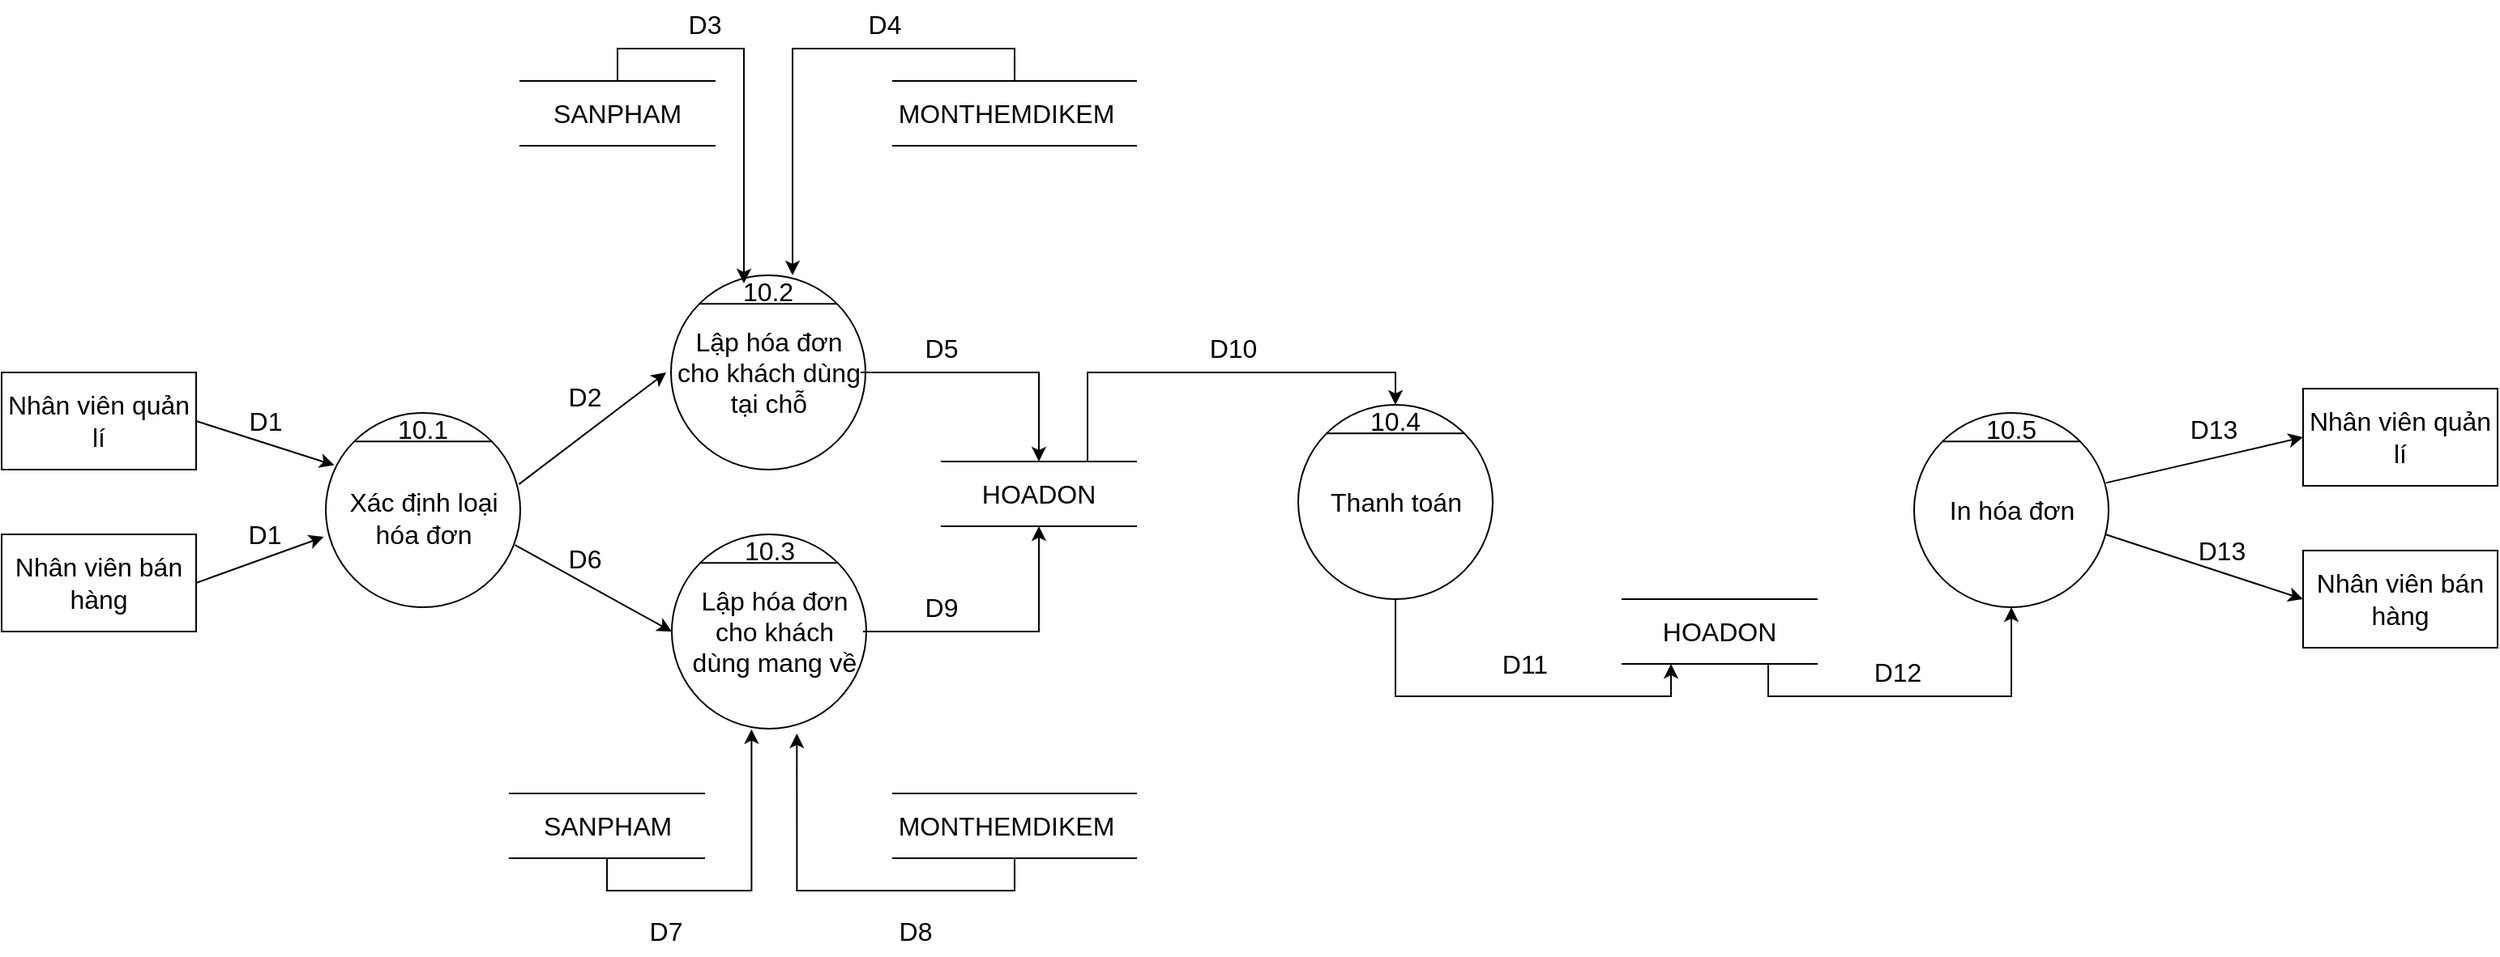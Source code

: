 <mxfile version="16.4.11" type="device"><diagram id="Yk_KxVRFwbblZtREk-jD" name="Page-1"><mxGraphModel dx="2580" dy="1068" grid="1" gridSize="10" guides="1" tooltips="1" connect="1" arrows="1" fold="1" page="1" pageScale="1" pageWidth="850" pageHeight="1100" math="0" shadow="0"><root><mxCell id="0"/><mxCell id="1" parent="0"/><mxCell id="ht0pQ-nkpj8eWu2V-BpC-6" value="" style="ellipse;whiteSpace=wrap;html=1;aspect=fixed;fontSize=16;" parent="1" vertex="1"><mxGeometry x="293" y="200" width="120" height="120" as="geometry"/></mxCell><mxCell id="ht0pQ-nkpj8eWu2V-BpC-7" value="" style="endArrow=none;html=1;rounded=0;exitX=0;exitY=0;exitDx=0;exitDy=0;entryX=1;entryY=0;entryDx=0;entryDy=0;fontSize=16;" parent="1" source="ht0pQ-nkpj8eWu2V-BpC-6" target="ht0pQ-nkpj8eWu2V-BpC-6" edge="1"><mxGeometry width="50" height="50" relative="1" as="geometry"><mxPoint x="633" y="755" as="sourcePoint"/><mxPoint x="683" y="705" as="targetPoint"/></mxGeometry></mxCell><mxCell id="ht0pQ-nkpj8eWu2V-BpC-8" value="Lập hóa đơn cho khách dùng tại chỗ" style="text;html=1;strokeColor=none;fillColor=none;align=center;verticalAlign=middle;whiteSpace=wrap;rounded=0;fontSize=16;" parent="1" vertex="1"><mxGeometry x="296" y="245" width="115" height="30" as="geometry"/></mxCell><mxCell id="ht0pQ-nkpj8eWu2V-BpC-9" value="10.2" style="text;html=1;strokeColor=none;fillColor=none;align=center;verticalAlign=middle;whiteSpace=wrap;rounded=0;fontSize=16;" parent="1" vertex="1"><mxGeometry x="338" y="200" width="30" height="20" as="geometry"/></mxCell><mxCell id="ht0pQ-nkpj8eWu2V-BpC-10" value="" style="ellipse;whiteSpace=wrap;html=1;aspect=fixed;fontSize=16;" parent="1" vertex="1"><mxGeometry x="293.5" y="360" width="120" height="120" as="geometry"/></mxCell><mxCell id="ht0pQ-nkpj8eWu2V-BpC-11" value="" style="endArrow=none;html=1;rounded=0;exitX=0;exitY=0;exitDx=0;exitDy=0;entryX=1;entryY=0;entryDx=0;entryDy=0;fontSize=16;" parent="1" source="ht0pQ-nkpj8eWu2V-BpC-10" target="ht0pQ-nkpj8eWu2V-BpC-10" edge="1"><mxGeometry width="50" height="50" relative="1" as="geometry"><mxPoint x="633.5" y="915" as="sourcePoint"/><mxPoint x="683.5" y="865" as="targetPoint"/></mxGeometry></mxCell><mxCell id="ht0pQ-nkpj8eWu2V-BpC-12" value="Lập hóa đơn cho khách dùng mang về" style="text;html=1;strokeColor=none;fillColor=none;align=center;verticalAlign=middle;whiteSpace=wrap;rounded=0;fontSize=16;" parent="1" vertex="1"><mxGeometry x="301.5" y="405" width="110" height="30" as="geometry"/></mxCell><mxCell id="ht0pQ-nkpj8eWu2V-BpC-13" value="10.3" style="text;html=1;strokeColor=none;fillColor=none;align=center;verticalAlign=middle;whiteSpace=wrap;rounded=0;fontSize=16;" parent="1" vertex="1"><mxGeometry x="338.5" y="360" width="30" height="20" as="geometry"/></mxCell><mxCell id="ht0pQ-nkpj8eWu2V-BpC-18" value="Nhân viên bán hàng" style="rounded=0;whiteSpace=wrap;html=1;fontSize=16;" parent="1" vertex="1"><mxGeometry x="-120" y="360" width="120" height="60" as="geometry"/></mxCell><mxCell id="ht0pQ-nkpj8eWu2V-BpC-19" value="Nhân viên quản lí" style="rounded=0;whiteSpace=wrap;html=1;fontSize=16;" parent="1" vertex="1"><mxGeometry x="-120" y="260" width="120" height="60" as="geometry"/></mxCell><mxCell id="rhgV7mLlFwN74o979_s8-10" value="" style="shape=partialRectangle;whiteSpace=wrap;html=1;left=0;right=0;fillColor=none;fontSize=16;" parent="1" vertex="1"><mxGeometry x="460" y="315" width="120" height="40" as="geometry"/></mxCell><mxCell id="rhgV7mLlFwN74o979_s8-11" value="HOADON" style="text;html=1;strokeColor=none;fillColor=none;align=center;verticalAlign=middle;whiteSpace=wrap;rounded=0;fontSize=16;" parent="1" vertex="1"><mxGeometry x="490" y="325" width="60" height="20" as="geometry"/></mxCell><mxCell id="TjxwqnqVePLjlhVYeANA-1" value="" style="edgeStyle=segmentEdgeStyle;endArrow=classic;html=1;rounded=0;fontSize=16;entryX=0.5;entryY=0;entryDx=0;entryDy=0;" edge="1" parent="1" target="rhgV7mLlFwN74o979_s8-10"><mxGeometry width="50" height="50" relative="1" as="geometry"><mxPoint x="410" y="260" as="sourcePoint"/><mxPoint x="450" y="470" as="targetPoint"/></mxGeometry></mxCell><mxCell id="TjxwqnqVePLjlhVYeANA-2" value="" style="ellipse;whiteSpace=wrap;html=1;aspect=fixed;fontSize=16;" vertex="1" parent="1"><mxGeometry x="80" y="285" width="120" height="120" as="geometry"/></mxCell><mxCell id="TjxwqnqVePLjlhVYeANA-3" value="" style="endArrow=none;html=1;rounded=0;exitX=0;exitY=0;exitDx=0;exitDy=0;entryX=1;entryY=0;entryDx=0;entryDy=0;fontSize=16;" edge="1" parent="1" source="TjxwqnqVePLjlhVYeANA-2" target="TjxwqnqVePLjlhVYeANA-2"><mxGeometry width="50" height="50" relative="1" as="geometry"><mxPoint x="420" y="840" as="sourcePoint"/><mxPoint x="470" y="790" as="targetPoint"/></mxGeometry></mxCell><mxCell id="TjxwqnqVePLjlhVYeANA-4" value="Xác định loại hóa đơn" style="text;html=1;strokeColor=none;fillColor=none;align=center;verticalAlign=middle;whiteSpace=wrap;rounded=0;fontSize=16;" vertex="1" parent="1"><mxGeometry x="86.5" y="335" width="107" height="30" as="geometry"/></mxCell><mxCell id="TjxwqnqVePLjlhVYeANA-5" value="10.1" style="text;html=1;strokeColor=none;fillColor=none;align=center;verticalAlign=middle;whiteSpace=wrap;rounded=0;fontSize=16;" vertex="1" parent="1"><mxGeometry x="125" y="285" width="30" height="20" as="geometry"/></mxCell><mxCell id="TjxwqnqVePLjlhVYeANA-6" value="" style="endArrow=classic;html=1;rounded=0;fontSize=16;exitX=1;exitY=0.5;exitDx=0;exitDy=0;entryX=0.044;entryY=0.269;entryDx=0;entryDy=0;entryPerimeter=0;" edge="1" parent="1" source="ht0pQ-nkpj8eWu2V-BpC-19" target="TjxwqnqVePLjlhVYeANA-2"><mxGeometry width="50" height="50" relative="1" as="geometry"><mxPoint x="100" y="420" as="sourcePoint"/><mxPoint x="150" y="370" as="targetPoint"/></mxGeometry></mxCell><mxCell id="TjxwqnqVePLjlhVYeANA-7" value="" style="endArrow=classic;html=1;rounded=0;fontSize=16;entryX=-0.011;entryY=0.638;entryDx=0;entryDy=0;entryPerimeter=0;" edge="1" parent="1" target="TjxwqnqVePLjlhVYeANA-2"><mxGeometry width="50" height="50" relative="1" as="geometry"><mxPoint y="390" as="sourcePoint"/><mxPoint x="150" y="370" as="targetPoint"/></mxGeometry></mxCell><mxCell id="TjxwqnqVePLjlhVYeANA-8" value="" style="endArrow=classic;html=1;rounded=0;fontSize=16;exitX=0.993;exitY=0.367;exitDx=0;exitDy=0;exitPerimeter=0;" edge="1" parent="1" source="TjxwqnqVePLjlhVYeANA-2"><mxGeometry width="50" height="50" relative="1" as="geometry"><mxPoint x="270" y="320" as="sourcePoint"/><mxPoint x="290" y="260" as="targetPoint"/></mxGeometry></mxCell><mxCell id="TjxwqnqVePLjlhVYeANA-9" value="" style="endArrow=classic;html=1;rounded=0;fontSize=16;exitX=0.973;exitY=0.68;exitDx=0;exitDy=0;exitPerimeter=0;entryX=0;entryY=0.5;entryDx=0;entryDy=0;" edge="1" parent="1" source="TjxwqnqVePLjlhVYeANA-2" target="ht0pQ-nkpj8eWu2V-BpC-10"><mxGeometry width="50" height="50" relative="1" as="geometry"><mxPoint x="249.16" y="334.04" as="sourcePoint"/><mxPoint x="290" y="440" as="targetPoint"/></mxGeometry></mxCell><mxCell id="TjxwqnqVePLjlhVYeANA-10" value="" style="edgeStyle=segmentEdgeStyle;endArrow=classic;html=1;rounded=0;fontSize=16;entryX=0.5;entryY=1;entryDx=0;entryDy=0;exitX=1;exitY=0.5;exitDx=0;exitDy=0;" edge="1" parent="1" source="ht0pQ-nkpj8eWu2V-BpC-12" target="rhgV7mLlFwN74o979_s8-10"><mxGeometry width="50" height="50" relative="1" as="geometry"><mxPoint x="290" y="400" as="sourcePoint"/><mxPoint x="340" y="350" as="targetPoint"/></mxGeometry></mxCell><mxCell id="TjxwqnqVePLjlhVYeANA-12" value="" style="ellipse;whiteSpace=wrap;html=1;aspect=fixed;fontSize=16;" vertex="1" parent="1"><mxGeometry x="680" y="280" width="120" height="120" as="geometry"/></mxCell><mxCell id="TjxwqnqVePLjlhVYeANA-13" value="" style="endArrow=none;html=1;rounded=0;exitX=0;exitY=0;exitDx=0;exitDy=0;entryX=1;entryY=0;entryDx=0;entryDy=0;fontSize=16;" edge="1" parent="1" source="TjxwqnqVePLjlhVYeANA-12" target="TjxwqnqVePLjlhVYeANA-12"><mxGeometry width="50" height="50" relative="1" as="geometry"><mxPoint x="1020" y="835" as="sourcePoint"/><mxPoint x="1070" y="785" as="targetPoint"/></mxGeometry></mxCell><mxCell id="TjxwqnqVePLjlhVYeANA-14" value="Thanh toán" style="text;html=1;strokeColor=none;fillColor=none;align=center;verticalAlign=middle;whiteSpace=wrap;rounded=0;fontSize=16;" vertex="1" parent="1"><mxGeometry x="683" y="325" width="115" height="30" as="geometry"/></mxCell><mxCell id="TjxwqnqVePLjlhVYeANA-15" value="10.4" style="text;html=1;strokeColor=none;fillColor=none;align=center;verticalAlign=middle;whiteSpace=wrap;rounded=0;fontSize=16;" vertex="1" parent="1"><mxGeometry x="725" y="280" width="30" height="20" as="geometry"/></mxCell><mxCell id="TjxwqnqVePLjlhVYeANA-17" value="" style="ellipse;whiteSpace=wrap;html=1;aspect=fixed;fontSize=16;" vertex="1" parent="1"><mxGeometry x="1060" y="285" width="120" height="120" as="geometry"/></mxCell><mxCell id="TjxwqnqVePLjlhVYeANA-18" value="" style="endArrow=none;html=1;rounded=0;exitX=0;exitY=0;exitDx=0;exitDy=0;entryX=1;entryY=0;entryDx=0;entryDy=0;fontSize=16;" edge="1" parent="1" source="TjxwqnqVePLjlhVYeANA-17" target="TjxwqnqVePLjlhVYeANA-17"><mxGeometry width="50" height="50" relative="1" as="geometry"><mxPoint x="1400" y="840" as="sourcePoint"/><mxPoint x="1450" y="790" as="targetPoint"/></mxGeometry></mxCell><mxCell id="TjxwqnqVePLjlhVYeANA-19" value="In hóa đơn" style="text;html=1;strokeColor=none;fillColor=none;align=center;verticalAlign=middle;whiteSpace=wrap;rounded=0;fontSize=16;" vertex="1" parent="1"><mxGeometry x="1063" y="330" width="115" height="30" as="geometry"/></mxCell><mxCell id="TjxwqnqVePLjlhVYeANA-20" value="10.5" style="text;html=1;strokeColor=none;fillColor=none;align=center;verticalAlign=middle;whiteSpace=wrap;rounded=0;fontSize=16;" vertex="1" parent="1"><mxGeometry x="1105" y="285" width="30" height="20" as="geometry"/></mxCell><mxCell id="TjxwqnqVePLjlhVYeANA-21" value="" style="shape=partialRectangle;whiteSpace=wrap;html=1;left=0;right=0;fillColor=none;fontSize=16;" vertex="1" parent="1"><mxGeometry x="880" y="400" width="120" height="40" as="geometry"/></mxCell><mxCell id="TjxwqnqVePLjlhVYeANA-22" value="HOADON" style="text;html=1;strokeColor=none;fillColor=none;align=center;verticalAlign=middle;whiteSpace=wrap;rounded=0;fontSize=16;" vertex="1" parent="1"><mxGeometry x="910" y="410" width="60" height="20" as="geometry"/></mxCell><mxCell id="TjxwqnqVePLjlhVYeANA-23" value="" style="edgeStyle=segmentEdgeStyle;endArrow=classic;html=1;rounded=0;fontSize=16;exitX=0.75;exitY=0;exitDx=0;exitDy=0;" edge="1" parent="1" source="rhgV7mLlFwN74o979_s8-10" target="TjxwqnqVePLjlhVYeANA-12"><mxGeometry width="50" height="50" relative="1" as="geometry"><mxPoint x="643" y="320" as="sourcePoint"/><mxPoint x="750" y="360" as="targetPoint"/><Array as="points"><mxPoint x="550" y="260"/><mxPoint x="740" y="260"/></Array></mxGeometry></mxCell><mxCell id="TjxwqnqVePLjlhVYeANA-28" value="Nhân viên bán hàng" style="rounded=0;whiteSpace=wrap;html=1;fontSize=16;" vertex="1" parent="1"><mxGeometry x="1300" y="370" width="120" height="60" as="geometry"/></mxCell><mxCell id="TjxwqnqVePLjlhVYeANA-29" value="Nhân viên quản lí" style="rounded=0;whiteSpace=wrap;html=1;fontSize=16;" vertex="1" parent="1"><mxGeometry x="1300" y="270" width="120" height="60" as="geometry"/></mxCell><mxCell id="TjxwqnqVePLjlhVYeANA-30" value="" style="endArrow=classic;html=1;rounded=0;fontSize=16;entryX=0;entryY=0.5;entryDx=0;entryDy=0;exitX=0.987;exitY=0.36;exitDx=0;exitDy=0;exitPerimeter=0;" edge="1" parent="1" source="TjxwqnqVePLjlhVYeANA-17" target="TjxwqnqVePLjlhVYeANA-29"><mxGeometry width="50" height="50" relative="1" as="geometry"><mxPoint x="1140" y="375" as="sourcePoint"/><mxPoint x="1190" y="325" as="targetPoint"/></mxGeometry></mxCell><mxCell id="TjxwqnqVePLjlhVYeANA-31" value="" style="endArrow=classic;html=1;rounded=0;fontSize=16;entryX=0;entryY=0.5;entryDx=0;entryDy=0;exitX=1;exitY=1;exitDx=0;exitDy=0;" edge="1" parent="1" source="TjxwqnqVePLjlhVYeANA-19" target="TjxwqnqVePLjlhVYeANA-28"><mxGeometry width="50" height="50" relative="1" as="geometry"><mxPoint x="1180" y="345" as="sourcePoint"/><mxPoint x="1310" y="310" as="targetPoint"/></mxGeometry></mxCell><mxCell id="TjxwqnqVePLjlhVYeANA-32" value="D1" style="text;html=1;strokeColor=none;fillColor=none;align=center;verticalAlign=middle;whiteSpace=wrap;rounded=0;fontSize=16;" vertex="1" parent="1"><mxGeometry x="12.5" y="275" width="60" height="30" as="geometry"/></mxCell><mxCell id="TjxwqnqVePLjlhVYeANA-33" value="D1" style="text;html=1;strokeColor=none;fillColor=none;align=center;verticalAlign=middle;whiteSpace=wrap;rounded=0;fontSize=16;" vertex="1" parent="1"><mxGeometry x="20" y="350" width="45" height="20" as="geometry"/></mxCell><mxCell id="TjxwqnqVePLjlhVYeANA-34" value="D2" style="text;html=1;strokeColor=none;fillColor=none;align=center;verticalAlign=middle;whiteSpace=wrap;rounded=0;fontSize=16;" vertex="1" parent="1"><mxGeometry x="210" y="260" width="60" height="30" as="geometry"/></mxCell><mxCell id="TjxwqnqVePLjlhVYeANA-35" value="D3" style="text;html=1;strokeColor=none;fillColor=none;align=center;verticalAlign=middle;whiteSpace=wrap;rounded=0;fontSize=16;" vertex="1" parent="1"><mxGeometry x="283.5" y="30" width="60" height="30" as="geometry"/></mxCell><mxCell id="TjxwqnqVePLjlhVYeANA-36" value="D6" style="text;html=1;strokeColor=none;fillColor=none;align=center;verticalAlign=middle;whiteSpace=wrap;rounded=0;fontSize=16;" vertex="1" parent="1"><mxGeometry x="210" y="360" width="60" height="30" as="geometry"/></mxCell><mxCell id="TjxwqnqVePLjlhVYeANA-37" value="D7" style="text;html=1;strokeColor=none;fillColor=none;align=center;verticalAlign=middle;whiteSpace=wrap;rounded=0;fontSize=16;" vertex="1" parent="1"><mxGeometry x="260" y="590" width="60" height="30" as="geometry"/></mxCell><mxCell id="TjxwqnqVePLjlhVYeANA-38" value="D10" style="text;html=1;strokeColor=none;fillColor=none;align=center;verticalAlign=middle;whiteSpace=wrap;rounded=0;fontSize=16;" vertex="1" parent="1"><mxGeometry x="610" y="230" width="60" height="30" as="geometry"/></mxCell><mxCell id="TjxwqnqVePLjlhVYeANA-39" value="D11" style="text;html=1;strokeColor=none;fillColor=none;align=center;verticalAlign=middle;whiteSpace=wrap;rounded=0;fontSize=16;" vertex="1" parent="1"><mxGeometry x="790" y="425" width="60" height="30" as="geometry"/></mxCell><mxCell id="TjxwqnqVePLjlhVYeANA-40" value="D12" style="text;html=1;strokeColor=none;fillColor=none;align=center;verticalAlign=middle;whiteSpace=wrap;rounded=0;fontSize=16;" vertex="1" parent="1"><mxGeometry x="1020" y="430" width="60" height="30" as="geometry"/></mxCell><mxCell id="TjxwqnqVePLjlhVYeANA-41" value="D13" style="text;html=1;strokeColor=none;fillColor=none;align=center;verticalAlign=middle;whiteSpace=wrap;rounded=0;fontSize=16;" vertex="1" parent="1"><mxGeometry x="1215" y="280" width="60" height="30" as="geometry"/></mxCell><mxCell id="TjxwqnqVePLjlhVYeANA-42" value="D13" style="text;html=1;strokeColor=none;fillColor=none;align=center;verticalAlign=middle;whiteSpace=wrap;rounded=0;fontSize=16;" vertex="1" parent="1"><mxGeometry x="1220" y="355" width="60" height="30" as="geometry"/></mxCell><mxCell id="TjxwqnqVePLjlhVYeANA-58" value="" style="edgeStyle=segmentEdgeStyle;endArrow=classic;html=1;rounded=0;fontSize=16;exitX=0.5;exitY=1;exitDx=0;exitDy=0;entryX=0.25;entryY=1;entryDx=0;entryDy=0;" edge="1" parent="1" source="TjxwqnqVePLjlhVYeANA-12" target="TjxwqnqVePLjlhVYeANA-21"><mxGeometry width="50" height="50" relative="1" as="geometry"><mxPoint x="730" y="420" as="sourcePoint"/><mxPoint x="780" y="370" as="targetPoint"/><Array as="points"><mxPoint x="740" y="460"/><mxPoint x="910" y="460"/></Array></mxGeometry></mxCell><mxCell id="TjxwqnqVePLjlhVYeANA-59" value="" style="edgeStyle=segmentEdgeStyle;endArrow=classic;html=1;rounded=0;fontSize=16;exitX=0.75;exitY=1;exitDx=0;exitDy=0;entryX=0.5;entryY=1;entryDx=0;entryDy=0;" edge="1" parent="1" source="TjxwqnqVePLjlhVYeANA-21" target="TjxwqnqVePLjlhVYeANA-17"><mxGeometry width="50" height="50" relative="1" as="geometry"><mxPoint x="960" y="470" as="sourcePoint"/><mxPoint x="1010" y="420" as="targetPoint"/><Array as="points"><mxPoint x="970" y="460"/><mxPoint x="1120" y="460"/></Array></mxGeometry></mxCell><mxCell id="TjxwqnqVePLjlhVYeANA-69" value="" style="shape=partialRectangle;whiteSpace=wrap;html=1;left=0;right=0;fillColor=none;fontSize=16;" vertex="1" parent="1"><mxGeometry x="200" y="80" width="120" height="40" as="geometry"/></mxCell><mxCell id="TjxwqnqVePLjlhVYeANA-70" value="SANPHAM" style="text;html=1;strokeColor=none;fillColor=none;align=center;verticalAlign=middle;whiteSpace=wrap;rounded=0;fontSize=16;" vertex="1" parent="1"><mxGeometry x="230" y="90" width="60" height="20" as="geometry"/></mxCell><mxCell id="TjxwqnqVePLjlhVYeANA-71" value="" style="shape=partialRectangle;whiteSpace=wrap;html=1;left=0;right=0;fillColor=none;fontSize=16;" vertex="1" parent="1"><mxGeometry x="193.5" y="520" width="120" height="40" as="geometry"/></mxCell><mxCell id="TjxwqnqVePLjlhVYeANA-72" value="SANPHAM" style="text;html=1;strokeColor=none;fillColor=none;align=center;verticalAlign=middle;whiteSpace=wrap;rounded=0;fontSize=16;" vertex="1" parent="1"><mxGeometry x="223.5" y="530" width="60" height="20" as="geometry"/></mxCell><mxCell id="TjxwqnqVePLjlhVYeANA-73" value="" style="edgeStyle=segmentEdgeStyle;endArrow=classic;html=1;rounded=0;fontSize=16;exitX=0.5;exitY=0;exitDx=0;exitDy=0;entryX=0;entryY=0.25;entryDx=0;entryDy=0;" edge="1" parent="1" source="TjxwqnqVePLjlhVYeANA-69" target="ht0pQ-nkpj8eWu2V-BpC-9"><mxGeometry width="50" height="50" relative="1" as="geometry"><mxPoint x="690" y="210" as="sourcePoint"/><mxPoint x="740" y="160" as="targetPoint"/><Array as="points"><mxPoint x="260" y="60"/><mxPoint x="338" y="60"/></Array></mxGeometry></mxCell><mxCell id="TjxwqnqVePLjlhVYeANA-74" value="" style="edgeStyle=segmentEdgeStyle;endArrow=classic;html=1;rounded=0;fontSize=16;exitX=0.5;exitY=1;exitDx=0;exitDy=0;entryX=0.41;entryY=1.003;entryDx=0;entryDy=0;entryPerimeter=0;" edge="1" parent="1" source="TjxwqnqVePLjlhVYeANA-71" target="ht0pQ-nkpj8eWu2V-BpC-10"><mxGeometry width="50" height="50" relative="1" as="geometry"><mxPoint x="690" y="210" as="sourcePoint"/><mxPoint x="740" y="160" as="targetPoint"/><Array as="points"><mxPoint x="254" y="580"/><mxPoint x="343" y="580"/></Array></mxGeometry></mxCell><mxCell id="TjxwqnqVePLjlhVYeANA-75" value="D5" style="text;html=1;strokeColor=none;fillColor=none;align=center;verticalAlign=middle;whiteSpace=wrap;rounded=0;fontSize=16;" vertex="1" parent="1"><mxGeometry x="430" y="230" width="60" height="30" as="geometry"/></mxCell><mxCell id="TjxwqnqVePLjlhVYeANA-76" value="" style="shape=partialRectangle;whiteSpace=wrap;html=1;left=0;right=0;fillColor=none;fontSize=16;" vertex="1" parent="1"><mxGeometry x="430" y="80" width="150" height="40" as="geometry"/></mxCell><mxCell id="TjxwqnqVePLjlhVYeANA-77" value="MONTHEMDIKEM" style="text;html=1;strokeColor=none;fillColor=none;align=center;verticalAlign=middle;whiteSpace=wrap;rounded=0;fontSize=16;" vertex="1" parent="1"><mxGeometry x="470" y="90" width="60" height="20" as="geometry"/></mxCell><mxCell id="TjxwqnqVePLjlhVYeANA-78" value="" style="edgeStyle=segmentEdgeStyle;endArrow=classic;html=1;rounded=0;fontSize=16;exitX=0.5;exitY=0;exitDx=0;exitDy=0;" edge="1" parent="1" source="TjxwqnqVePLjlhVYeANA-76"><mxGeometry width="50" height="50" relative="1" as="geometry"><mxPoint x="690" y="210" as="sourcePoint"/><mxPoint x="368" y="200" as="targetPoint"/><Array as="points"><mxPoint x="505" y="60"/><mxPoint x="368" y="60"/></Array></mxGeometry></mxCell><mxCell id="TjxwqnqVePLjlhVYeANA-81" value="" style="shape=partialRectangle;whiteSpace=wrap;html=1;left=0;right=0;fillColor=none;fontSize=16;" vertex="1" parent="1"><mxGeometry x="430" y="520" width="150" height="40" as="geometry"/></mxCell><mxCell id="TjxwqnqVePLjlhVYeANA-82" value="MONTHEMDIKEM" style="text;html=1;strokeColor=none;fillColor=none;align=center;verticalAlign=middle;whiteSpace=wrap;rounded=0;fontSize=16;" vertex="1" parent="1"><mxGeometry x="470" y="530" width="60" height="20" as="geometry"/></mxCell><mxCell id="TjxwqnqVePLjlhVYeANA-83" value="" style="edgeStyle=segmentEdgeStyle;endArrow=classic;html=1;rounded=0;fontSize=16;exitX=0.5;exitY=1;exitDx=0;exitDy=0;entryX=0.643;entryY=1.025;entryDx=0;entryDy=0;entryPerimeter=0;" edge="1" parent="1" source="TjxwqnqVePLjlhVYeANA-81" target="ht0pQ-nkpj8eWu2V-BpC-10"><mxGeometry width="50" height="50" relative="1" as="geometry"><mxPoint x="690" y="370" as="sourcePoint"/><mxPoint x="740" y="320" as="targetPoint"/><Array as="points"><mxPoint x="505" y="580"/><mxPoint x="371" y="580"/></Array></mxGeometry></mxCell><mxCell id="TjxwqnqVePLjlhVYeANA-84" value="D4" style="text;html=1;strokeColor=none;fillColor=none;align=center;verticalAlign=middle;whiteSpace=wrap;rounded=0;fontSize=16;" vertex="1" parent="1"><mxGeometry x="395" y="30" width="60" height="30" as="geometry"/></mxCell><mxCell id="TjxwqnqVePLjlhVYeANA-86" value="D8" style="text;html=1;strokeColor=none;fillColor=none;align=center;verticalAlign=middle;whiteSpace=wrap;rounded=0;fontSize=16;" vertex="1" parent="1"><mxGeometry x="413.5" y="590" width="60" height="30" as="geometry"/></mxCell><mxCell id="TjxwqnqVePLjlhVYeANA-87" value="D9" style="text;html=1;strokeColor=none;fillColor=none;align=center;verticalAlign=middle;whiteSpace=wrap;rounded=0;fontSize=16;" vertex="1" parent="1"><mxGeometry x="430" y="390" width="60" height="30" as="geometry"/></mxCell></root></mxGraphModel></diagram></mxfile>